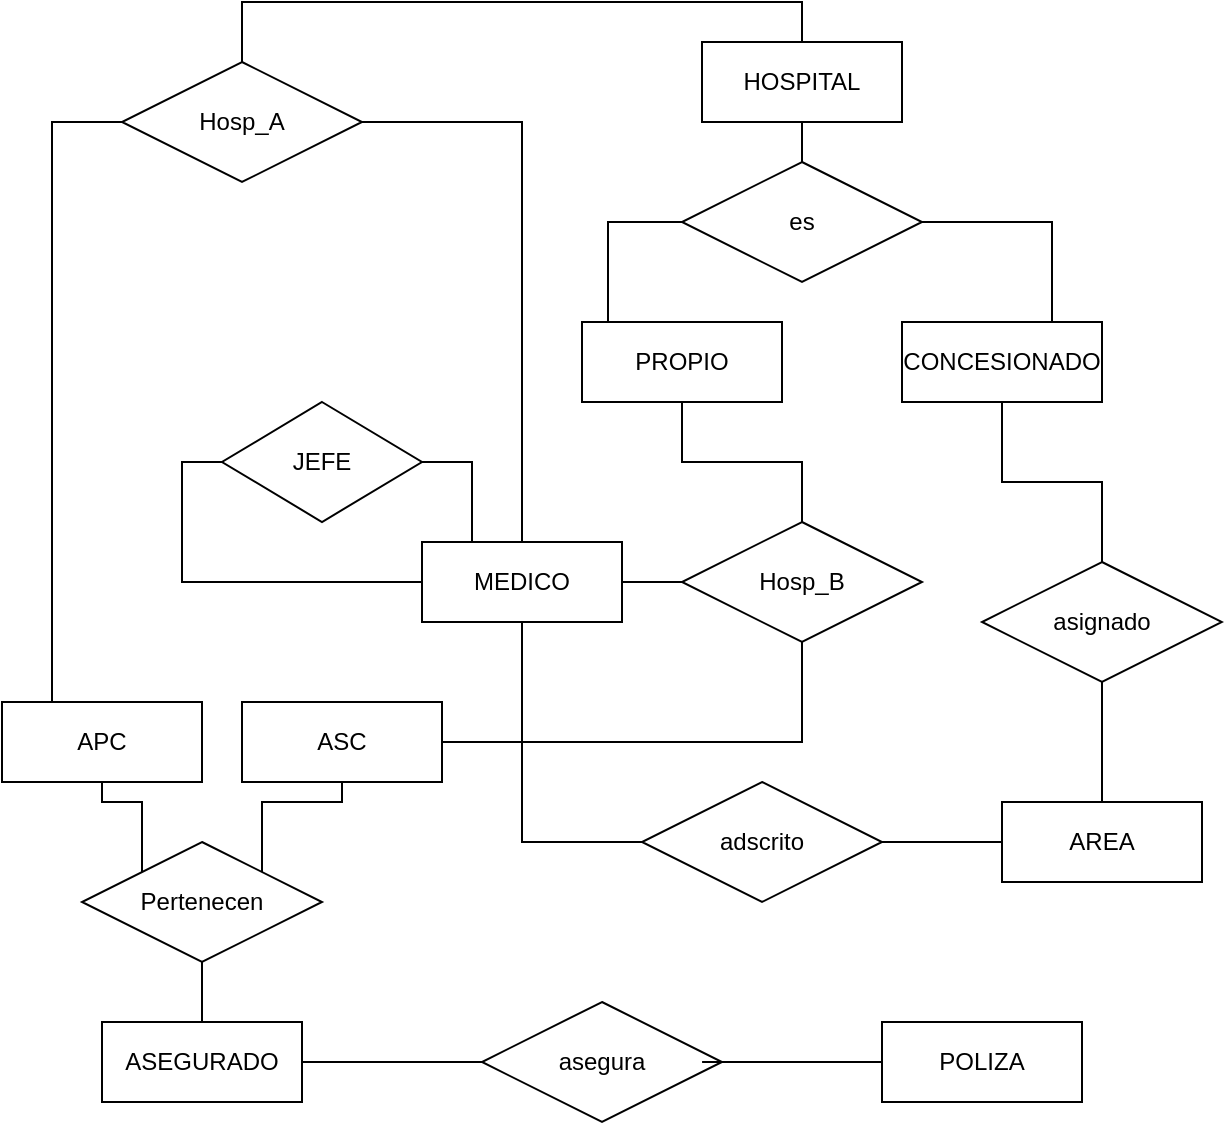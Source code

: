 <mxfile version="17.4.5" type="device"><diagram id="hmdVltbZAkZCWAV_px5C" name="Page-1"><mxGraphModel dx="843" dy="1052" grid="1" gridSize="10" guides="1" tooltips="1" connect="1" arrows="1" fold="1" page="1" pageScale="1" pageWidth="850" pageHeight="1100" math="0" shadow="0"><root><mxCell id="0"/><mxCell id="1" parent="0"/><mxCell id="xMVQOWl8BYvOW7DKBD10-5" style="edgeStyle=orthogonalEdgeStyle;rounded=0;orthogonalLoop=1;jettySize=auto;html=1;exitX=0.5;exitY=1;exitDx=0;exitDy=0;entryX=0.5;entryY=0;entryDx=0;entryDy=0;endArrow=none;endFill=0;" edge="1" parent="1" source="xMVQOWl8BYvOW7DKBD10-1" target="xMVQOWl8BYvOW7DKBD10-4"><mxGeometry relative="1" as="geometry"/></mxCell><mxCell id="xMVQOWl8BYvOW7DKBD10-1" value="HOSPITAL" style="whiteSpace=wrap;html=1;align=center;" vertex="1" parent="1"><mxGeometry x="360" y="30" width="100" height="40" as="geometry"/></mxCell><mxCell id="xMVQOWl8BYvOW7DKBD10-2" value="PROPIO" style="whiteSpace=wrap;html=1;align=center;" vertex="1" parent="1"><mxGeometry x="300" y="170" width="100" height="40" as="geometry"/></mxCell><mxCell id="xMVQOWl8BYvOW7DKBD10-25" style="edgeStyle=orthogonalEdgeStyle;rounded=0;orthogonalLoop=1;jettySize=auto;html=1;exitX=0.5;exitY=1;exitDx=0;exitDy=0;entryX=0.5;entryY=0;entryDx=0;entryDy=0;endArrow=none;endFill=0;" edge="1" parent="1" source="xMVQOWl8BYvOW7DKBD10-3" target="xMVQOWl8BYvOW7DKBD10-22"><mxGeometry relative="1" as="geometry"/></mxCell><mxCell id="xMVQOWl8BYvOW7DKBD10-3" value="CONCESIONADO" style="whiteSpace=wrap;html=1;align=center;" vertex="1" parent="1"><mxGeometry x="460" y="170" width="100" height="40" as="geometry"/></mxCell><mxCell id="xMVQOWl8BYvOW7DKBD10-8" style="edgeStyle=orthogonalEdgeStyle;rounded=0;orthogonalLoop=1;jettySize=auto;html=1;exitX=1;exitY=0.5;exitDx=0;exitDy=0;entryX=0.75;entryY=0;entryDx=0;entryDy=0;endArrow=none;endFill=0;" edge="1" parent="1" source="xMVQOWl8BYvOW7DKBD10-4" target="xMVQOWl8BYvOW7DKBD10-3"><mxGeometry relative="1" as="geometry"/></mxCell><mxCell id="xMVQOWl8BYvOW7DKBD10-9" style="edgeStyle=orthogonalEdgeStyle;rounded=0;orthogonalLoop=1;jettySize=auto;html=1;exitX=0;exitY=0.5;exitDx=0;exitDy=0;entryX=0.13;entryY=0;entryDx=0;entryDy=0;entryPerimeter=0;endArrow=none;endFill=0;" edge="1" parent="1" source="xMVQOWl8BYvOW7DKBD10-4" target="xMVQOWl8BYvOW7DKBD10-2"><mxGeometry relative="1" as="geometry"/></mxCell><mxCell id="xMVQOWl8BYvOW7DKBD10-4" value="es" style="shape=rhombus;perimeter=rhombusPerimeter;whiteSpace=wrap;html=1;align=center;" vertex="1" parent="1"><mxGeometry x="350" y="90" width="120" height="60" as="geometry"/></mxCell><mxCell id="xMVQOWl8BYvOW7DKBD10-27" style="edgeStyle=orthogonalEdgeStyle;rounded=0;orthogonalLoop=1;jettySize=auto;html=1;exitX=0.5;exitY=1;exitDx=0;exitDy=0;entryX=0;entryY=0.5;entryDx=0;entryDy=0;endArrow=none;endFill=0;" edge="1" parent="1" source="xMVQOWl8BYvOW7DKBD10-10" target="xMVQOWl8BYvOW7DKBD10-23"><mxGeometry relative="1" as="geometry"/></mxCell><mxCell id="xMVQOWl8BYvOW7DKBD10-10" value="MEDICO" style="whiteSpace=wrap;html=1;align=center;" vertex="1" parent="1"><mxGeometry x="220" y="280" width="100" height="40" as="geometry"/></mxCell><mxCell id="xMVQOWl8BYvOW7DKBD10-13" style="edgeStyle=orthogonalEdgeStyle;rounded=0;orthogonalLoop=1;jettySize=auto;html=1;exitX=0;exitY=0.5;exitDx=0;exitDy=0;entryX=0;entryY=0.5;entryDx=0;entryDy=0;endArrow=none;endFill=0;" edge="1" parent="1" source="xMVQOWl8BYvOW7DKBD10-11" target="xMVQOWl8BYvOW7DKBD10-10"><mxGeometry relative="1" as="geometry"/></mxCell><mxCell id="xMVQOWl8BYvOW7DKBD10-18" style="edgeStyle=orthogonalEdgeStyle;rounded=0;orthogonalLoop=1;jettySize=auto;html=1;exitX=1;exitY=0.5;exitDx=0;exitDy=0;entryX=0.25;entryY=0;entryDx=0;entryDy=0;endArrow=none;endFill=0;" edge="1" parent="1" source="xMVQOWl8BYvOW7DKBD10-11" target="xMVQOWl8BYvOW7DKBD10-10"><mxGeometry relative="1" as="geometry"/></mxCell><mxCell id="xMVQOWl8BYvOW7DKBD10-11" value="JEFE" style="shape=rhombus;perimeter=rhombusPerimeter;whiteSpace=wrap;html=1;align=center;" vertex="1" parent="1"><mxGeometry x="120" y="210" width="100" height="60" as="geometry"/></mxCell><mxCell id="xMVQOWl8BYvOW7DKBD10-16" style="edgeStyle=orthogonalEdgeStyle;rounded=0;orthogonalLoop=1;jettySize=auto;html=1;exitX=0.5;exitY=0;exitDx=0;exitDy=0;entryX=0.5;entryY=0;entryDx=0;entryDy=0;endArrow=none;endFill=0;" edge="1" parent="1" source="xMVQOWl8BYvOW7DKBD10-14" target="xMVQOWl8BYvOW7DKBD10-1"><mxGeometry relative="1" as="geometry"/></mxCell><mxCell id="xMVQOWl8BYvOW7DKBD10-17" style="edgeStyle=orthogonalEdgeStyle;rounded=0;orthogonalLoop=1;jettySize=auto;html=1;exitX=1;exitY=0.5;exitDx=0;exitDy=0;entryX=0.5;entryY=0;entryDx=0;entryDy=0;endArrow=none;endFill=0;" edge="1" parent="1" source="xMVQOWl8BYvOW7DKBD10-14" target="xMVQOWl8BYvOW7DKBD10-10"><mxGeometry relative="1" as="geometry"/></mxCell><mxCell id="xMVQOWl8BYvOW7DKBD10-34" style="edgeStyle=orthogonalEdgeStyle;rounded=0;orthogonalLoop=1;jettySize=auto;html=1;exitX=0;exitY=0.5;exitDx=0;exitDy=0;entryX=0.25;entryY=0;entryDx=0;entryDy=0;endArrow=none;endFill=0;" edge="1" parent="1" source="xMVQOWl8BYvOW7DKBD10-14" target="xMVQOWl8BYvOW7DKBD10-31"><mxGeometry relative="1" as="geometry"/></mxCell><mxCell id="xMVQOWl8BYvOW7DKBD10-14" value="Hosp_A" style="shape=rhombus;perimeter=rhombusPerimeter;whiteSpace=wrap;html=1;align=center;" vertex="1" parent="1"><mxGeometry x="70" y="40" width="120" height="60" as="geometry"/></mxCell><mxCell id="xMVQOWl8BYvOW7DKBD10-20" style="edgeStyle=orthogonalEdgeStyle;rounded=0;orthogonalLoop=1;jettySize=auto;html=1;exitX=0;exitY=0.5;exitDx=0;exitDy=0;entryX=1;entryY=0.5;entryDx=0;entryDy=0;endArrow=none;endFill=0;" edge="1" parent="1" source="xMVQOWl8BYvOW7DKBD10-19" target="xMVQOWl8BYvOW7DKBD10-10"><mxGeometry relative="1" as="geometry"/></mxCell><mxCell id="xMVQOWl8BYvOW7DKBD10-21" style="edgeStyle=orthogonalEdgeStyle;rounded=0;orthogonalLoop=1;jettySize=auto;html=1;exitX=0.5;exitY=0;exitDx=0;exitDy=0;entryX=0.5;entryY=1;entryDx=0;entryDy=0;endArrow=none;endFill=0;" edge="1" parent="1" source="xMVQOWl8BYvOW7DKBD10-19" target="xMVQOWl8BYvOW7DKBD10-2"><mxGeometry relative="1" as="geometry"/></mxCell><mxCell id="xMVQOWl8BYvOW7DKBD10-33" style="edgeStyle=orthogonalEdgeStyle;rounded=0;orthogonalLoop=1;jettySize=auto;html=1;exitX=0.5;exitY=1;exitDx=0;exitDy=0;entryX=1;entryY=0.5;entryDx=0;entryDy=0;endArrow=none;endFill=0;" edge="1" parent="1" source="xMVQOWl8BYvOW7DKBD10-19" target="xMVQOWl8BYvOW7DKBD10-32"><mxGeometry relative="1" as="geometry"/></mxCell><mxCell id="xMVQOWl8BYvOW7DKBD10-19" value="Hosp_B" style="shape=rhombus;perimeter=rhombusPerimeter;whiteSpace=wrap;html=1;align=center;" vertex="1" parent="1"><mxGeometry x="350" y="270" width="120" height="60" as="geometry"/></mxCell><mxCell id="xMVQOWl8BYvOW7DKBD10-26" style="edgeStyle=orthogonalEdgeStyle;rounded=0;orthogonalLoop=1;jettySize=auto;html=1;exitX=0.5;exitY=1;exitDx=0;exitDy=0;entryX=0.5;entryY=0;entryDx=0;entryDy=0;endArrow=none;endFill=0;" edge="1" parent="1" source="xMVQOWl8BYvOW7DKBD10-22" target="xMVQOWl8BYvOW7DKBD10-24"><mxGeometry relative="1" as="geometry"/></mxCell><mxCell id="xMVQOWl8BYvOW7DKBD10-22" value="asignado" style="shape=rhombus;perimeter=rhombusPerimeter;whiteSpace=wrap;html=1;align=center;" vertex="1" parent="1"><mxGeometry x="500" y="290" width="120" height="60" as="geometry"/></mxCell><mxCell id="xMVQOWl8BYvOW7DKBD10-28" style="edgeStyle=orthogonalEdgeStyle;rounded=0;orthogonalLoop=1;jettySize=auto;html=1;exitX=1;exitY=0.5;exitDx=0;exitDy=0;entryX=0;entryY=0.5;entryDx=0;entryDy=0;endArrow=none;endFill=0;" edge="1" parent="1" source="xMVQOWl8BYvOW7DKBD10-23" target="xMVQOWl8BYvOW7DKBD10-24"><mxGeometry relative="1" as="geometry"/></mxCell><mxCell id="xMVQOWl8BYvOW7DKBD10-23" value="adscrito" style="shape=rhombus;perimeter=rhombusPerimeter;whiteSpace=wrap;html=1;align=center;" vertex="1" parent="1"><mxGeometry x="330" y="400" width="120" height="60" as="geometry"/></mxCell><mxCell id="xMVQOWl8BYvOW7DKBD10-24" value="AREA" style="whiteSpace=wrap;html=1;align=center;" vertex="1" parent="1"><mxGeometry x="510" y="410" width="100" height="40" as="geometry"/></mxCell><mxCell id="xMVQOWl8BYvOW7DKBD10-29" value="ASEGURADO" style="whiteSpace=wrap;html=1;align=center;" vertex="1" parent="1"><mxGeometry x="60" y="520" width="100" height="40" as="geometry"/></mxCell><mxCell id="xMVQOWl8BYvOW7DKBD10-35" style="edgeStyle=orthogonalEdgeStyle;rounded=0;orthogonalLoop=1;jettySize=auto;html=1;exitX=1;exitY=0;exitDx=0;exitDy=0;entryX=0.5;entryY=1;entryDx=0;entryDy=0;endArrow=none;endFill=0;" edge="1" parent="1" source="xMVQOWl8BYvOW7DKBD10-30" target="xMVQOWl8BYvOW7DKBD10-32"><mxGeometry relative="1" as="geometry"/></mxCell><mxCell id="xMVQOWl8BYvOW7DKBD10-36" style="edgeStyle=orthogonalEdgeStyle;rounded=0;orthogonalLoop=1;jettySize=auto;html=1;exitX=0;exitY=0;exitDx=0;exitDy=0;endArrow=none;endFill=0;" edge="1" parent="1" source="xMVQOWl8BYvOW7DKBD10-30" target="xMVQOWl8BYvOW7DKBD10-31"><mxGeometry relative="1" as="geometry"/></mxCell><mxCell id="xMVQOWl8BYvOW7DKBD10-37" style="edgeStyle=orthogonalEdgeStyle;rounded=0;orthogonalLoop=1;jettySize=auto;html=1;exitX=0.5;exitY=1;exitDx=0;exitDy=0;entryX=0.5;entryY=0;entryDx=0;entryDy=0;endArrow=none;endFill=0;" edge="1" parent="1" source="xMVQOWl8BYvOW7DKBD10-30" target="xMVQOWl8BYvOW7DKBD10-29"><mxGeometry relative="1" as="geometry"/></mxCell><mxCell id="xMVQOWl8BYvOW7DKBD10-30" value="Pertenecen" style="shape=rhombus;perimeter=rhombusPerimeter;whiteSpace=wrap;html=1;align=center;" vertex="1" parent="1"><mxGeometry x="50" y="430" width="120" height="60" as="geometry"/></mxCell><mxCell id="xMVQOWl8BYvOW7DKBD10-31" value="APC" style="whiteSpace=wrap;html=1;align=center;" vertex="1" parent="1"><mxGeometry x="10" y="360" width="100" height="40" as="geometry"/></mxCell><mxCell id="xMVQOWl8BYvOW7DKBD10-32" value="ASC" style="whiteSpace=wrap;html=1;align=center;" vertex="1" parent="1"><mxGeometry x="130" y="360" width="100" height="40" as="geometry"/></mxCell><mxCell id="xMVQOWl8BYvOW7DKBD10-42" style="edgeStyle=orthogonalEdgeStyle;rounded=0;orthogonalLoop=1;jettySize=auto;html=1;exitX=0;exitY=0.5;exitDx=0;exitDy=0;endArrow=none;endFill=0;" edge="1" parent="1" source="xMVQOWl8BYvOW7DKBD10-39" target="xMVQOWl8BYvOW7DKBD10-29"><mxGeometry relative="1" as="geometry"/></mxCell><mxCell id="xMVQOWl8BYvOW7DKBD10-39" value="asegura" style="shape=rhombus;perimeter=rhombusPerimeter;whiteSpace=wrap;html=1;align=center;" vertex="1" parent="1"><mxGeometry x="250" y="510" width="120" height="60" as="geometry"/></mxCell><mxCell id="xMVQOWl8BYvOW7DKBD10-41" style="edgeStyle=orthogonalEdgeStyle;rounded=0;orthogonalLoop=1;jettySize=auto;html=1;exitX=0;exitY=0.5;exitDx=0;exitDy=0;entryX=0.917;entryY=0.5;entryDx=0;entryDy=0;entryPerimeter=0;endArrow=none;endFill=0;" edge="1" parent="1" source="xMVQOWl8BYvOW7DKBD10-40" target="xMVQOWl8BYvOW7DKBD10-39"><mxGeometry relative="1" as="geometry"/></mxCell><mxCell id="xMVQOWl8BYvOW7DKBD10-40" value="POLIZA" style="whiteSpace=wrap;html=1;align=center;" vertex="1" parent="1"><mxGeometry x="450" y="520" width="100" height="40" as="geometry"/></mxCell></root></mxGraphModel></diagram></mxfile>